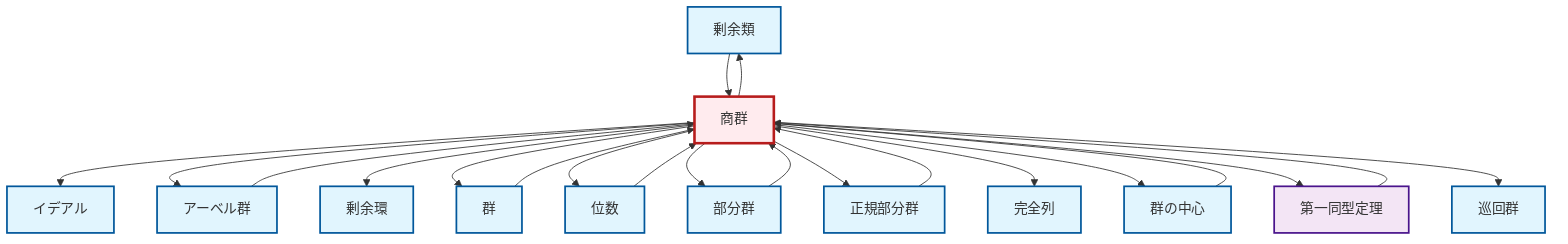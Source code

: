 graph TD
    classDef definition fill:#e1f5fe,stroke:#01579b,stroke-width:2px
    classDef theorem fill:#f3e5f5,stroke:#4a148c,stroke-width:2px
    classDef axiom fill:#fff3e0,stroke:#e65100,stroke-width:2px
    classDef example fill:#e8f5e9,stroke:#1b5e20,stroke-width:2px
    classDef current fill:#ffebee,stroke:#b71c1c,stroke-width:3px
    def-coset["剰余類"]:::definition
    def-group["群"]:::definition
    def-cyclic-group["巡回群"]:::definition
    def-exact-sequence["完全列"]:::definition
    thm-first-isomorphism["第一同型定理"]:::theorem
    def-order["位数"]:::definition
    def-ideal["イデアル"]:::definition
    def-abelian-group["アーベル群"]:::definition
    def-center-of-group["群の中心"]:::definition
    def-normal-subgroup["正規部分群"]:::definition
    def-quotient-group["商群"]:::definition
    def-subgroup["部分群"]:::definition
    def-quotient-ring["剰余環"]:::definition
    thm-first-isomorphism --> def-quotient-group
    def-quotient-group --> def-coset
    def-quotient-group --> def-ideal
    def-coset --> def-quotient-group
    def-quotient-group --> def-abelian-group
    def-quotient-group --> def-quotient-ring
    def-quotient-group --> def-group
    def-quotient-group --> def-order
    def-center-of-group --> def-quotient-group
    def-quotient-group --> def-subgroup
    def-order --> def-quotient-group
    def-quotient-group --> def-normal-subgroup
    def-quotient-group --> def-exact-sequence
    def-normal-subgroup --> def-quotient-group
    def-quotient-group --> def-center-of-group
    def-quotient-group --> thm-first-isomorphism
    def-group --> def-quotient-group
    def-subgroup --> def-quotient-group
    def-abelian-group --> def-quotient-group
    def-quotient-group --> def-cyclic-group
    class def-quotient-group current